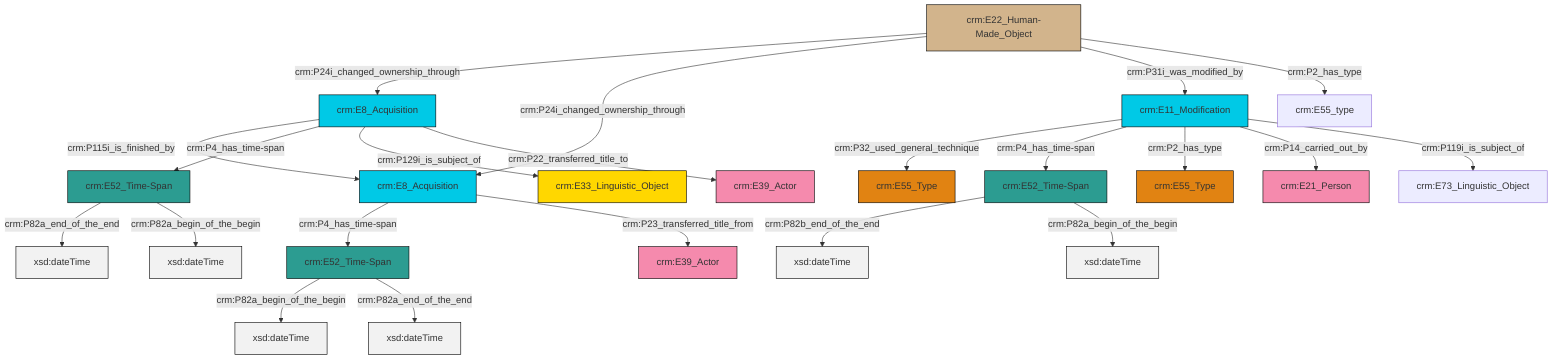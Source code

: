 graph TD
classDef Literal fill:#f2f2f2,stroke:#000000;
classDef CRM_Entity fill:#FFFFFF,stroke:#000000;
classDef Temporal_Entity fill:#00C9E6, stroke:#000000;
classDef Type fill:#E18312, stroke:#000000;
classDef Time-Span fill:#2C9C91, stroke:#000000;
classDef Appellation fill:#FFEB7F, stroke:#000000;
classDef Place fill:#008836, stroke:#000000;
classDef Persistent_Item fill:#B266B2, stroke:#000000;
classDef Conceptual_Object fill:#FFD700, stroke:#000000;
classDef Physical_Thing fill:#D2B48C, stroke:#000000;
classDef Actor fill:#f58aad, stroke:#000000;
classDef PC_Classes fill:#4ce600, stroke:#000000;
classDef Multi fill:#cccccc,stroke:#000000;

0["crm:E8_Acquisition"]:::Temporal_Entity -->|crm:P115i_is_finished_by| 1["crm:E8_Acquisition"]:::Temporal_Entity
2["crm:E22_Human-Made_Object"]:::Physical_Thing -->|crm:P24i_changed_ownership_through| 0["crm:E8_Acquisition"]:::Temporal_Entity
3["crm:E11_Modification"]:::Temporal_Entity -->|crm:P32_used_general_technique| 4["crm:E55_Type"]:::Type
0["crm:E8_Acquisition"]:::Temporal_Entity -->|crm:P4_has_time-span| 5["crm:E52_Time-Span"]:::Time-Span
6["crm:E52_Time-Span"]:::Time-Span -->|crm:P82a_begin_of_the_begin| 7[xsd:dateTime]:::Literal
14["crm:E52_Time-Span"]:::Time-Span -->|crm:P82b_end_of_the_end| 15[xsd:dateTime]:::Literal
5["crm:E52_Time-Span"]:::Time-Span -->|crm:P82a_end_of_the_end| 16[xsd:dateTime]:::Literal
2["crm:E22_Human-Made_Object"]:::Physical_Thing -->|crm:P24i_changed_ownership_through| 1["crm:E8_Acquisition"]:::Temporal_Entity
2["crm:E22_Human-Made_Object"]:::Physical_Thing -->|crm:P31i_was_modified_by| 3["crm:E11_Modification"]:::Temporal_Entity
1["crm:E8_Acquisition"]:::Temporal_Entity -->|crm:P4_has_time-span| 6["crm:E52_Time-Span"]:::Time-Span
3["crm:E11_Modification"]:::Temporal_Entity -->|crm:P4_has_time-span| 14["crm:E52_Time-Span"]:::Time-Span
6["crm:E52_Time-Span"]:::Time-Span -->|crm:P82a_end_of_the_end| 19[xsd:dateTime]:::Literal
0["crm:E8_Acquisition"]:::Temporal_Entity -->|crm:P129i_is_subject_of| 25["crm:E33_Linguistic_Object"]:::Conceptual_Object
5["crm:E52_Time-Span"]:::Time-Span -->|crm:P82a_begin_of_the_begin| 27[xsd:dateTime]:::Literal
2["crm:E22_Human-Made_Object"]:::Physical_Thing -->|crm:P2_has_type| 8["crm:E55_type"]:::Default
3["crm:E11_Modification"]:::Temporal_Entity -->|crm:P2_has_type| 10["crm:E55_Type"]:::Type
3["crm:E11_Modification"]:::Temporal_Entity -->|crm:P14_carried_out_by| 28["crm:E21_Person"]:::Actor
1["crm:E8_Acquisition"]:::Temporal_Entity -->|crm:P23_transferred_title_from| 23["crm:E39_Actor"]:::Actor
3["crm:E11_Modification"]:::Temporal_Entity -->|crm:P119i_is_subject_of| 12["crm:E73_Linguistic_Object"]:::Default
14["crm:E52_Time-Span"]:::Time-Span -->|crm:P82a_begin_of_the_begin| 32[xsd:dateTime]:::Literal
0["crm:E8_Acquisition"]:::Temporal_Entity -->|crm:P22_transferred_title_to| 20["crm:E39_Actor"]:::Actor